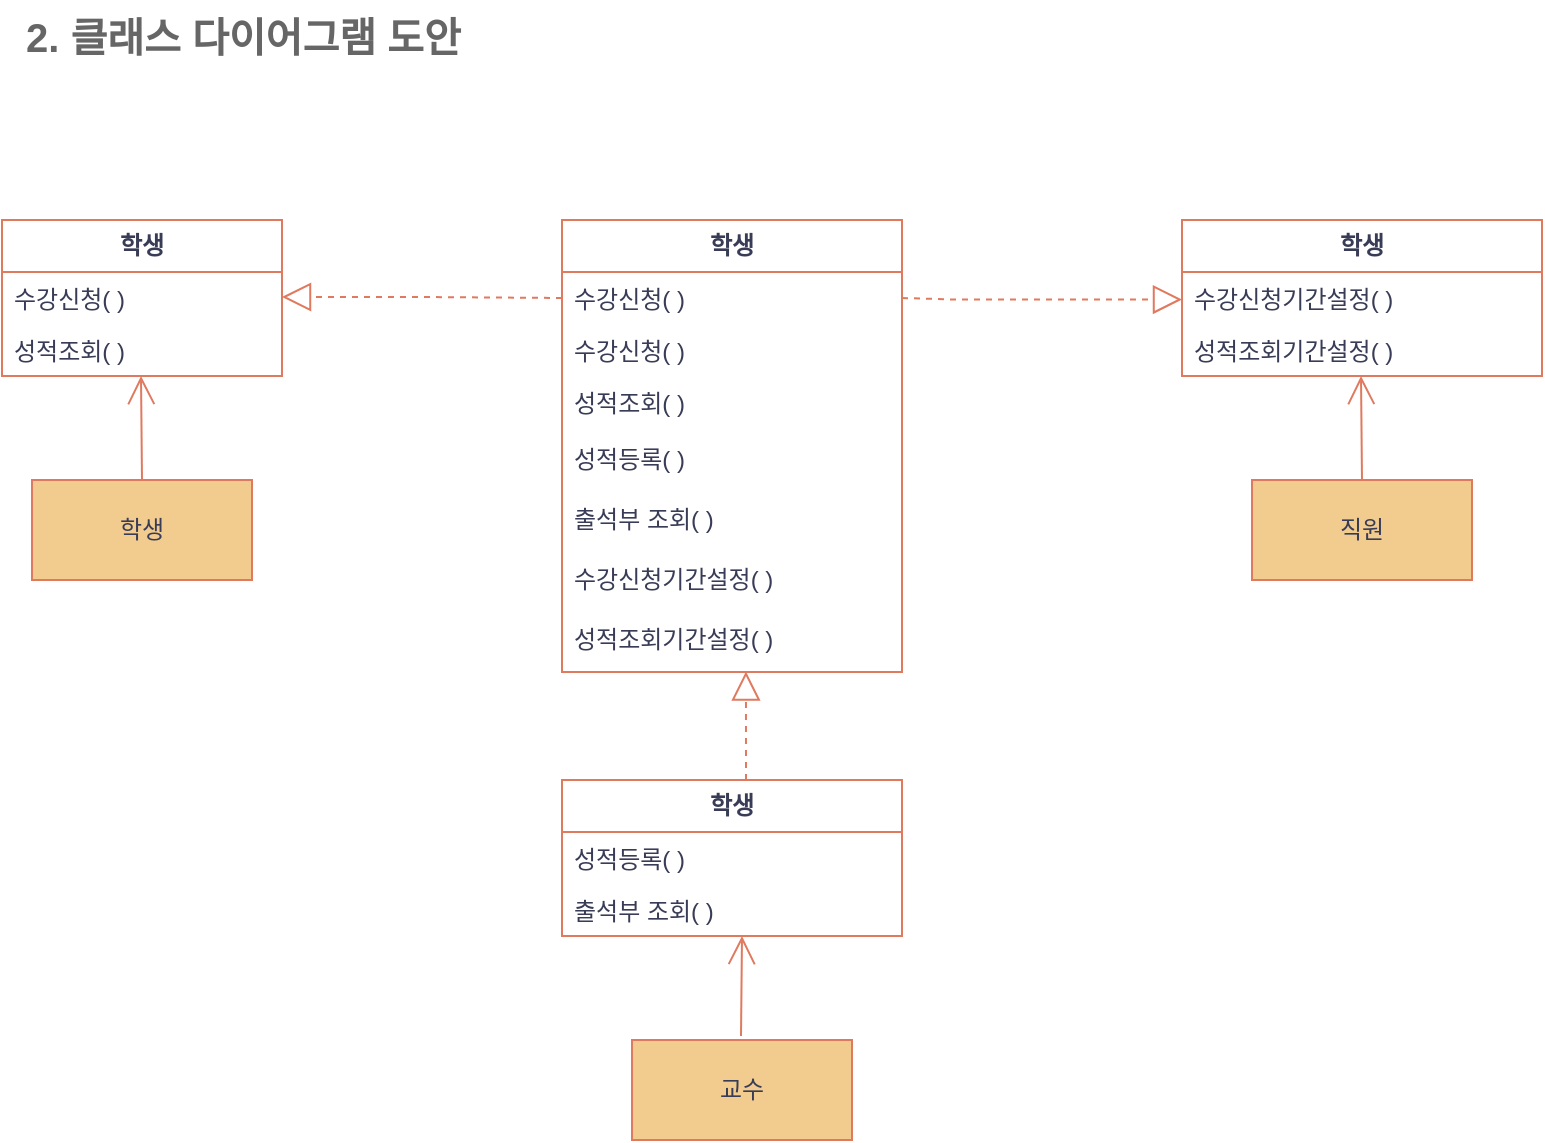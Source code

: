 <mxfile version="26.1.1">
  <diagram name="페이지-1" id="Yzps03TO8PxJOJyYpqHm">
    <mxGraphModel dx="1050" dy="557" grid="1" gridSize="10" guides="1" tooltips="1" connect="1" arrows="1" fold="1" page="1" pageScale="1" pageWidth="827" pageHeight="1169" math="0" shadow="0">
      <root>
        <mxCell id="0" />
        <mxCell id="1" parent="0" />
        <mxCell id="Hcib3ORlUV3E3d_TIXDo-31" value="" style="endArrow=block;dashed=1;endFill=0;endSize=12;html=1;rounded=0;labelBackgroundColor=none;fontColor=default;strokeColor=#E07A5F;exitX=0;exitY=0.5;exitDx=0;exitDy=0;" edge="1" parent="1" source="Hcib3ORlUV3E3d_TIXDo-39">
          <mxGeometry width="160" relative="1" as="geometry">
            <mxPoint x="300" y="199" as="sourcePoint" />
            <mxPoint x="170" y="198.5" as="targetPoint" />
            <Array as="points">
              <mxPoint x="240" y="198.5" />
            </Array>
          </mxGeometry>
        </mxCell>
        <mxCell id="Hcib3ORlUV3E3d_TIXDo-32" value="&lt;span style=&quot;font-weight: 700;&quot;&gt;학생&lt;/span&gt;" style="swimlane;fontStyle=0;childLayout=stackLayout;horizontal=1;startSize=26;fillColor=none;horizontalStack=0;resizeParent=1;resizeParentMax=0;resizeLast=0;collapsible=1;marginBottom=0;whiteSpace=wrap;html=1;labelBackgroundColor=none;strokeColor=#E07A5F;fontColor=#393C56;" vertex="1" parent="1">
          <mxGeometry x="30" y="160" width="140" height="78" as="geometry" />
        </mxCell>
        <mxCell id="Hcib3ORlUV3E3d_TIXDo-33" value="수강신청( )" style="text;strokeColor=none;fillColor=none;align=left;verticalAlign=top;spacingLeft=4;spacingRight=4;overflow=hidden;rotatable=0;points=[[0,0.5],[1,0.5]];portConstraint=eastwest;whiteSpace=wrap;html=1;labelBackgroundColor=none;fontColor=#393C56;" vertex="1" parent="Hcib3ORlUV3E3d_TIXDo-32">
          <mxGeometry y="26" width="140" height="26" as="geometry" />
        </mxCell>
        <mxCell id="Hcib3ORlUV3E3d_TIXDo-34" value="성적조회( )" style="text;strokeColor=none;fillColor=none;align=left;verticalAlign=top;spacingLeft=4;spacingRight=4;overflow=hidden;rotatable=0;points=[[0,0.5],[1,0.5]];portConstraint=eastwest;whiteSpace=wrap;html=1;labelBackgroundColor=none;fontColor=#393C56;" vertex="1" parent="Hcib3ORlUV3E3d_TIXDo-32">
          <mxGeometry y="52" width="140" height="26" as="geometry" />
        </mxCell>
        <mxCell id="Hcib3ORlUV3E3d_TIXDo-38" value="&lt;span style=&quot;font-weight: 700;&quot;&gt;학생&lt;/span&gt;" style="swimlane;fontStyle=0;childLayout=stackLayout;horizontal=1;startSize=26;fillColor=none;horizontalStack=0;resizeParent=1;resizeParentMax=0;resizeLast=0;collapsible=1;marginBottom=0;whiteSpace=wrap;html=1;labelBackgroundColor=none;strokeColor=#E07A5F;fontColor=#393C56;" vertex="1" parent="1">
          <mxGeometry x="310" y="160" width="170" height="226" as="geometry" />
        </mxCell>
        <mxCell id="Hcib3ORlUV3E3d_TIXDo-39" value="수강신청( )" style="text;strokeColor=none;fillColor=none;align=left;verticalAlign=top;spacingLeft=4;spacingRight=4;overflow=hidden;rotatable=0;points=[[0,0.5],[1,0.5]];portConstraint=eastwest;whiteSpace=wrap;html=1;labelBackgroundColor=none;fontColor=#393C56;" vertex="1" parent="Hcib3ORlUV3E3d_TIXDo-38">
          <mxGeometry y="26" width="170" height="26" as="geometry" />
        </mxCell>
        <mxCell id="Hcib3ORlUV3E3d_TIXDo-71" value="수강신청( )" style="text;strokeColor=none;fillColor=none;align=left;verticalAlign=top;spacingLeft=4;spacingRight=4;overflow=hidden;rotatable=0;points=[[0,0.5],[1,0.5]];portConstraint=eastwest;whiteSpace=wrap;html=1;labelBackgroundColor=none;fontColor=#393C56;" vertex="1" parent="Hcib3ORlUV3E3d_TIXDo-38">
          <mxGeometry y="52" width="170" height="26" as="geometry" />
        </mxCell>
        <mxCell id="Hcib3ORlUV3E3d_TIXDo-66" value="성적조회( )&lt;span style=&quot;white-space: pre;&quot;&gt;&#x9;&lt;/span&gt;&lt;div&gt;&lt;br&gt;&lt;/div&gt;&lt;div&gt;&lt;br&gt;&lt;/div&gt;" style="text;strokeColor=none;fillColor=none;align=left;verticalAlign=top;spacingLeft=4;spacingRight=4;overflow=hidden;rotatable=0;points=[[0,0.5],[1,0.5]];portConstraint=eastwest;whiteSpace=wrap;html=1;labelBackgroundColor=none;fontColor=#393C56;" vertex="1" parent="Hcib3ORlUV3E3d_TIXDo-38">
          <mxGeometry y="78" width="170" height="28" as="geometry" />
        </mxCell>
        <mxCell id="Hcib3ORlUV3E3d_TIXDo-69" value="성적등록( )" style="text;strokeColor=none;fillColor=none;align=left;verticalAlign=top;spacingLeft=4;spacingRight=4;overflow=hidden;rotatable=0;points=[[0,0.5],[1,0.5]];portConstraint=eastwest;whiteSpace=wrap;html=1;labelBackgroundColor=none;fontColor=#393C56;" vertex="1" parent="Hcib3ORlUV3E3d_TIXDo-38">
          <mxGeometry y="106" width="170" height="30" as="geometry" />
        </mxCell>
        <mxCell id="Hcib3ORlUV3E3d_TIXDo-70" value="출석부 조회( )" style="text;strokeColor=none;fillColor=none;align=left;verticalAlign=top;spacingLeft=4;spacingRight=4;overflow=hidden;rotatable=0;points=[[0,0.5],[1,0.5]];portConstraint=eastwest;whiteSpace=wrap;html=1;labelBackgroundColor=none;fontColor=#393C56;" vertex="1" parent="Hcib3ORlUV3E3d_TIXDo-38">
          <mxGeometry y="136" width="170" height="30" as="geometry" />
        </mxCell>
        <mxCell id="Hcib3ORlUV3E3d_TIXDo-40" value="&lt;div&gt;수강신청기간설정( )&lt;/div&gt;" style="text;strokeColor=none;fillColor=none;align=left;verticalAlign=top;spacingLeft=4;spacingRight=4;overflow=hidden;rotatable=0;points=[[0,0.5],[1,0.5]];portConstraint=eastwest;whiteSpace=wrap;html=1;labelBackgroundColor=none;fontColor=#393C56;" vertex="1" parent="Hcib3ORlUV3E3d_TIXDo-38">
          <mxGeometry y="166" width="170" height="30" as="geometry" />
        </mxCell>
        <mxCell id="Hcib3ORlUV3E3d_TIXDo-67" value="성적조회기간설정( )" style="text;strokeColor=none;fillColor=none;align=left;verticalAlign=top;spacingLeft=4;spacingRight=4;overflow=hidden;rotatable=0;points=[[0,0.5],[1,0.5]];portConstraint=eastwest;whiteSpace=wrap;html=1;labelBackgroundColor=none;fontColor=#393C56;" vertex="1" parent="Hcib3ORlUV3E3d_TIXDo-38">
          <mxGeometry y="196" width="170" height="30" as="geometry" />
        </mxCell>
        <mxCell id="Hcib3ORlUV3E3d_TIXDo-41" value="" style="endArrow=block;dashed=1;endFill=0;endSize=12;html=1;rounded=0;labelBackgroundColor=none;fontColor=default;exitX=1;exitY=0.5;exitDx=0;exitDy=0;entryX=0;entryY=0.529;entryDx=0;entryDy=0;entryPerimeter=0;strokeColor=#E07A5F;" edge="1" parent="1" source="Hcib3ORlUV3E3d_TIXDo-39" target="Hcib3ORlUV3E3d_TIXDo-45">
          <mxGeometry width="160" relative="1" as="geometry">
            <mxPoint x="490" y="198.25" as="sourcePoint" />
            <mxPoint x="616" y="199.75" as="targetPoint" />
            <Array as="points">
              <mxPoint x="506" y="199.75" />
            </Array>
          </mxGeometry>
        </mxCell>
        <mxCell id="Hcib3ORlUV3E3d_TIXDo-44" value="&lt;span style=&quot;font-weight: 700;&quot;&gt;학생&lt;/span&gt;" style="swimlane;fontStyle=0;childLayout=stackLayout;horizontal=1;startSize=26;fillColor=none;horizontalStack=0;resizeParent=1;resizeParentMax=0;resizeLast=0;collapsible=1;marginBottom=0;whiteSpace=wrap;html=1;labelBackgroundColor=none;strokeColor=#E07A5F;fontColor=#393C56;" vertex="1" parent="1">
          <mxGeometry x="620" y="160" width="180" height="78" as="geometry" />
        </mxCell>
        <mxCell id="Hcib3ORlUV3E3d_TIXDo-45" value="수강신청기간설정( )" style="text;strokeColor=none;fillColor=none;align=left;verticalAlign=top;spacingLeft=4;spacingRight=4;overflow=hidden;rotatable=0;points=[[0,0.5],[1,0.5]];portConstraint=eastwest;whiteSpace=wrap;html=1;labelBackgroundColor=none;fontColor=#393C56;" vertex="1" parent="Hcib3ORlUV3E3d_TIXDo-44">
          <mxGeometry y="26" width="180" height="26" as="geometry" />
        </mxCell>
        <mxCell id="Hcib3ORlUV3E3d_TIXDo-46" value="성적조회기간설정( )" style="text;strokeColor=none;fillColor=none;align=left;verticalAlign=top;spacingLeft=4;spacingRight=4;overflow=hidden;rotatable=0;points=[[0,0.5],[1,0.5]];portConstraint=eastwest;whiteSpace=wrap;html=1;labelBackgroundColor=none;fontColor=#393C56;" vertex="1" parent="Hcib3ORlUV3E3d_TIXDo-44">
          <mxGeometry y="52" width="180" height="26" as="geometry" />
        </mxCell>
        <mxCell id="Hcib3ORlUV3E3d_TIXDo-47" value="&lt;span style=&quot;font-weight: 700;&quot;&gt;학생&lt;/span&gt;" style="swimlane;fontStyle=0;childLayout=stackLayout;horizontal=1;startSize=26;fillColor=none;horizontalStack=0;resizeParent=1;resizeParentMax=0;resizeLast=0;collapsible=1;marginBottom=0;whiteSpace=wrap;html=1;labelBackgroundColor=none;strokeColor=#E07A5F;fontColor=#393C56;" vertex="1" parent="1">
          <mxGeometry x="310" y="440" width="170" height="78" as="geometry" />
        </mxCell>
        <mxCell id="Hcib3ORlUV3E3d_TIXDo-48" value="성적등록( )" style="text;strokeColor=none;fillColor=none;align=left;verticalAlign=top;spacingLeft=4;spacingRight=4;overflow=hidden;rotatable=0;points=[[0,0.5],[1,0.5]];portConstraint=eastwest;whiteSpace=wrap;html=1;labelBackgroundColor=none;fontColor=#393C56;" vertex="1" parent="Hcib3ORlUV3E3d_TIXDo-47">
          <mxGeometry y="26" width="170" height="26" as="geometry" />
        </mxCell>
        <mxCell id="Hcib3ORlUV3E3d_TIXDo-49" value="출석부 조회( )" style="text;strokeColor=none;fillColor=none;align=left;verticalAlign=top;spacingLeft=4;spacingRight=4;overflow=hidden;rotatable=0;points=[[0,0.5],[1,0.5]];portConstraint=eastwest;whiteSpace=wrap;html=1;labelBackgroundColor=none;fontColor=#393C56;" vertex="1" parent="Hcib3ORlUV3E3d_TIXDo-47">
          <mxGeometry y="52" width="170" height="26" as="geometry" />
        </mxCell>
        <mxCell id="Hcib3ORlUV3E3d_TIXDo-78" style="edgeStyle=orthogonalEdgeStyle;rounded=0;orthogonalLoop=1;jettySize=auto;html=1;exitX=1;exitY=0.5;exitDx=0;exitDy=0;strokeColor=#E07A5F;fontColor=#393C56;fillColor=#F2CC8F;" edge="1" parent="Hcib3ORlUV3E3d_TIXDo-47" source="Hcib3ORlUV3E3d_TIXDo-48" target="Hcib3ORlUV3E3d_TIXDo-48">
          <mxGeometry relative="1" as="geometry" />
        </mxCell>
        <mxCell id="Hcib3ORlUV3E3d_TIXDo-53" value="" style="endArrow=block;dashed=1;endFill=0;endSize=12;html=1;rounded=0;labelBackgroundColor=none;fontColor=default;entryX=0.541;entryY=0.993;entryDx=0;entryDy=0;entryPerimeter=0;strokeColor=#E07A5F;" edge="1" parent="1" target="Hcib3ORlUV3E3d_TIXDo-67">
          <mxGeometry width="160" relative="1" as="geometry">
            <mxPoint x="402" y="440" as="sourcePoint" />
            <mxPoint x="400" y="440" as="targetPoint" />
          </mxGeometry>
        </mxCell>
        <mxCell id="Hcib3ORlUV3E3d_TIXDo-54" value="학생" style="html=1;whiteSpace=wrap;labelBackgroundColor=none;fillColor=#F2CC8F;strokeColor=#E07A5F;fontColor=#393C56;" vertex="1" parent="1">
          <mxGeometry x="45" y="290" width="110" height="50" as="geometry" />
        </mxCell>
        <mxCell id="Hcib3ORlUV3E3d_TIXDo-55" value="직원" style="html=1;whiteSpace=wrap;labelBackgroundColor=none;fillColor=#F2CC8F;strokeColor=#E07A5F;fontColor=#393C56;" vertex="1" parent="1">
          <mxGeometry x="655" y="290" width="110" height="50" as="geometry" />
        </mxCell>
        <mxCell id="Hcib3ORlUV3E3d_TIXDo-56" value="교수" style="html=1;whiteSpace=wrap;labelBackgroundColor=none;fillColor=#F2CC8F;strokeColor=#E07A5F;fontColor=#393C56;" vertex="1" parent="1">
          <mxGeometry x="345" y="570" width="110" height="50" as="geometry" />
        </mxCell>
        <mxCell id="Hcib3ORlUV3E3d_TIXDo-60" value="" style="endArrow=open;endFill=1;endSize=12;html=1;rounded=0;labelBackgroundColor=none;strokeColor=#E07A5F;fontColor=default;" edge="1" parent="1">
          <mxGeometry width="160" relative="1" as="geometry">
            <mxPoint x="100" y="290" as="sourcePoint" />
            <mxPoint x="99.5" y="238" as="targetPoint" />
          </mxGeometry>
        </mxCell>
        <mxCell id="Hcib3ORlUV3E3d_TIXDo-63" value="" style="endArrow=open;endFill=1;endSize=12;html=1;rounded=0;labelBackgroundColor=none;strokeColor=#E07A5F;fontColor=default;" edge="1" parent="1">
          <mxGeometry width="160" relative="1" as="geometry">
            <mxPoint x="710" y="290" as="sourcePoint" />
            <mxPoint x="709.5" y="238" as="targetPoint" />
          </mxGeometry>
        </mxCell>
        <mxCell id="Hcib3ORlUV3E3d_TIXDo-64" value="" style="endArrow=open;endFill=1;endSize=12;html=1;rounded=0;exitX=0.5;exitY=0;exitDx=0;exitDy=0;labelBackgroundColor=none;strokeColor=#E07A5F;fontColor=default;" edge="1" parent="1">
          <mxGeometry width="160" relative="1" as="geometry">
            <mxPoint x="399.5" y="568" as="sourcePoint" />
            <mxPoint x="400" y="518" as="targetPoint" />
          </mxGeometry>
        </mxCell>
        <mxCell id="Hcib3ORlUV3E3d_TIXDo-74" value="&lt;span style=&quot;color: rgb(102, 102, 102); font-family: &amp;quot;malgun gothic&amp;quot;, &amp;quot;Apple SD Gothic Neo&amp;quot;, arial, &amp;quot;sans-serif&amp;quot;; font-style: normal; font-variant-ligatures: normal; font-variant-caps: normal; letter-spacing: normal; orphans: 2; text-align: left; text-indent: 0px; text-transform: none; widows: 2; word-spacing: 0px; -webkit-text-stroke-width: 0px; white-space: normal; background-color: rgb(255, 255, 255); text-decoration-thickness: initial; text-decoration-style: initial; text-decoration-color: initial; float: none; display: inline !important;&quot;&gt;&lt;b style=&quot;&quot;&gt;&lt;font style=&quot;font-size: 20px;&quot;&gt;2. 클래스 다이어그램 도안&lt;/font&gt;&lt;/b&gt;&lt;/span&gt;" style="text;whiteSpace=wrap;html=1;labelBackgroundColor=none;fontColor=#393C56;" vertex="1" parent="1">
          <mxGeometry x="40" y="50" width="260" height="40" as="geometry" />
        </mxCell>
      </root>
    </mxGraphModel>
  </diagram>
</mxfile>
